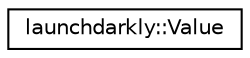 digraph "Graphical Class Hierarchy"
{
 // LATEX_PDF_SIZE
  edge [fontname="Helvetica",fontsize="10",labelfontname="Helvetica",labelfontsize="10"];
  node [fontname="Helvetica",fontsize="10",shape=record];
  rankdir="LR";
  Node0 [label="launchdarkly::Value",height=0.2,width=0.4,color="black", fillcolor="white", style="filled",URL="$classlaunchdarkly_1_1Value.html",tooltip=" "];
}
